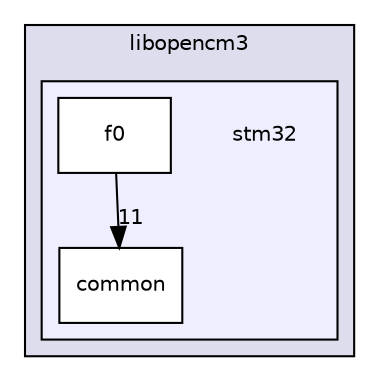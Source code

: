 digraph "stm32" {
  compound=true
  node [ fontsize="10", fontname="Helvetica"];
  edge [ labelfontsize="10", labelfontname="Helvetica"];
  subgraph clusterdir_6a7820b97a7704ff85bcff20dea7ce23 {
    graph [ bgcolor="#ddddee", pencolor="black", label="libopencm3" fontname="Helvetica", fontsize="10", URL="dir_6a7820b97a7704ff85bcff20dea7ce23.html"]
  subgraph clusterdir_9417be1a17550340f19505b8a524537b {
    graph [ bgcolor="#eeeeff", pencolor="black", label="" URL="dir_9417be1a17550340f19505b8a524537b.html"];
    dir_9417be1a17550340f19505b8a524537b [shape=plaintext label="stm32"];
    dir_f1e5530a7e66c302e9dbc049fc6df9a4 [shape=box label="common" color="black" fillcolor="white" style="filled" URL="dir_f1e5530a7e66c302e9dbc049fc6df9a4.html"];
    dir_86c3eb798d794eff271628eb39875c9a [shape=box label="f0" color="black" fillcolor="white" style="filled" URL="dir_86c3eb798d794eff271628eb39875c9a.html"];
  }
  }
  dir_86c3eb798d794eff271628eb39875c9a->dir_f1e5530a7e66c302e9dbc049fc6df9a4 [headlabel="11", labeldistance=1.5 headhref="dir_000006_000008.html"];
}
